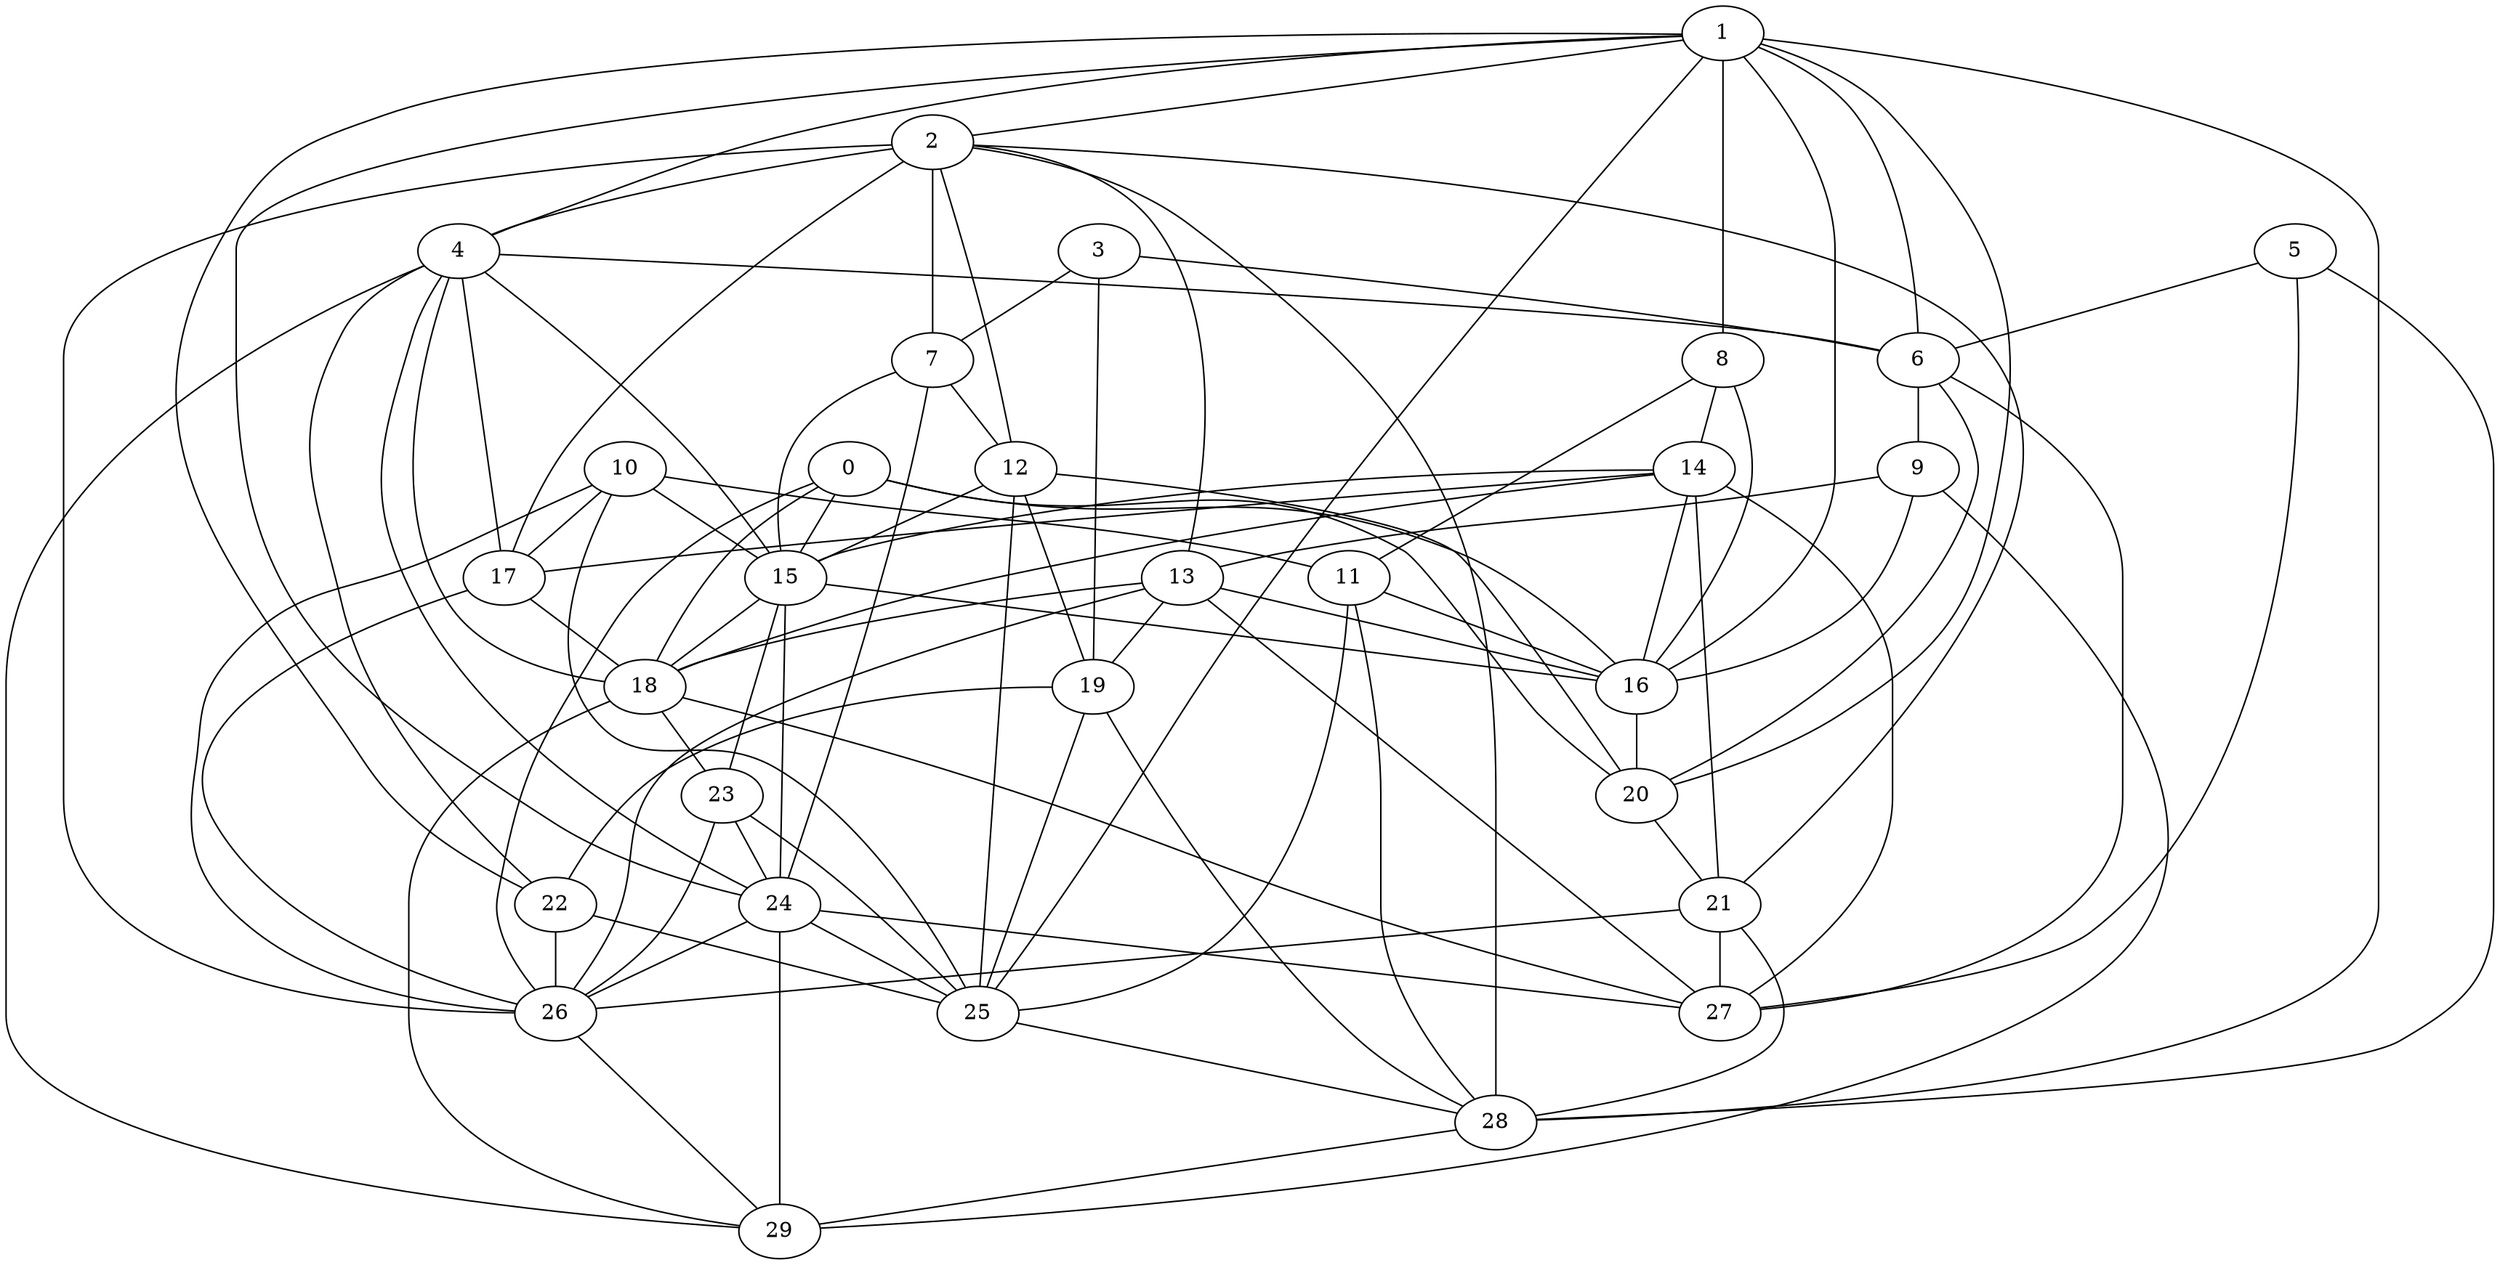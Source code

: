strict graph  {
0;
1;
2;
3;
4;
5;
6;
7;
8;
9;
10;
11;
12;
13;
14;
15;
16;
17;
18;
19;
20;
21;
22;
23;
24;
25;
26;
27;
28;
29;
0 -- 16  [weight=7000];
0 -- 15  [weight=5000];
0 -- 20  [weight=4000];
0 -- 26  [weight=4000];
0 -- 18  [weight=4000];
1 -- 20  [weight=2000];
1 -- 8  [weight=6000];
1 -- 4  [weight=5000];
1 -- 22  [weight=3000];
1 -- 16  [weight=7000];
1 -- 2  [weight=1000];
1 -- 28  [weight=7000];
1 -- 6  [weight=5000];
1 -- 24  [weight=5000];
1 -- 25  [weight=4000];
2 -- 4  [weight=7000];
2 -- 7  [weight=6000];
2 -- 26  [weight=7000];
2 -- 17  [weight=7000];
2 -- 28  [weight=4000];
2 -- 12  [weight=6000];
2 -- 21  [weight=5000];
2 -- 13  [weight=6000];
3 -- 7  [weight=3000];
3 -- 6  [weight=7000];
3 -- 19  [weight=2000];
4 -- 18  [weight=5000];
4 -- 17  [weight=7000];
4 -- 22  [weight=2000];
4 -- 6  [weight=4000];
4 -- 29  [weight=3000];
4 -- 24  [weight=6000];
4 -- 15  [weight=5000];
5 -- 27  [weight=7000];
5 -- 6  [weight=7000];
5 -- 28  [weight=5000];
6 -- 9  [weight=5000];
6 -- 20  [weight=3000];
6 -- 27  [weight=6000];
7 -- 24  [weight=1000];
7 -- 12  [weight=7000];
7 -- 15  [weight=2000];
8 -- 14  [weight=5000];
8 -- 11  [weight=2000];
8 -- 16  [weight=4000];
9 -- 16  [weight=2000];
9 -- 29  [weight=1000];
9 -- 13  [weight=7000];
10 -- 15  [weight=7000];
10 -- 17  [weight=4000];
10 -- 25  [weight=3000];
10 -- 26  [weight=2000];
10 -- 11  [weight=2000];
11 -- 16  [weight=4000];
11 -- 28  [weight=6000];
11 -- 25  [weight=7000];
12 -- 25  [weight=7000];
12 -- 19  [weight=6000];
12 -- 20  [weight=7000];
12 -- 15  [weight=7000];
13 -- 27  [weight=4000];
13 -- 16  [weight=2000];
13 -- 26  [weight=5000];
13 -- 18  [weight=1000];
13 -- 19  [weight=4000];
14 -- 17  [weight=1000];
14 -- 27  [weight=7000];
14 -- 15  [weight=5000];
14 -- 21  [weight=7000];
14 -- 18  [weight=6000];
14 -- 16  [weight=5000];
15 -- 18  [weight=5000];
15 -- 24  [weight=4000];
15 -- 23  [weight=6000];
15 -- 16  [weight=5000];
16 -- 20  [weight=2000];
17 -- 26  [weight=3000];
17 -- 18  [weight=1000];
18 -- 27  [weight=4000];
18 -- 29  [weight=3000];
18 -- 23  [weight=5000];
19 -- 22  [weight=3000];
19 -- 28  [weight=1000];
19 -- 25  [weight=7000];
20 -- 21  [weight=7000];
21 -- 26  [weight=2000];
21 -- 28  [weight=2000];
21 -- 27  [weight=6000];
22 -- 25  [weight=7000];
22 -- 26  [weight=4000];
23 -- 24  [weight=2000];
23 -- 25  [weight=4000];
23 -- 26  [weight=5000];
24 -- 25  [weight=7000];
24 -- 27  [weight=3000];
24 -- 29  [weight=4000];
24 -- 26  [weight=5000];
25 -- 28  [weight=3000];
26 -- 29  [weight=1000];
28 -- 29  [weight=6000];
}
